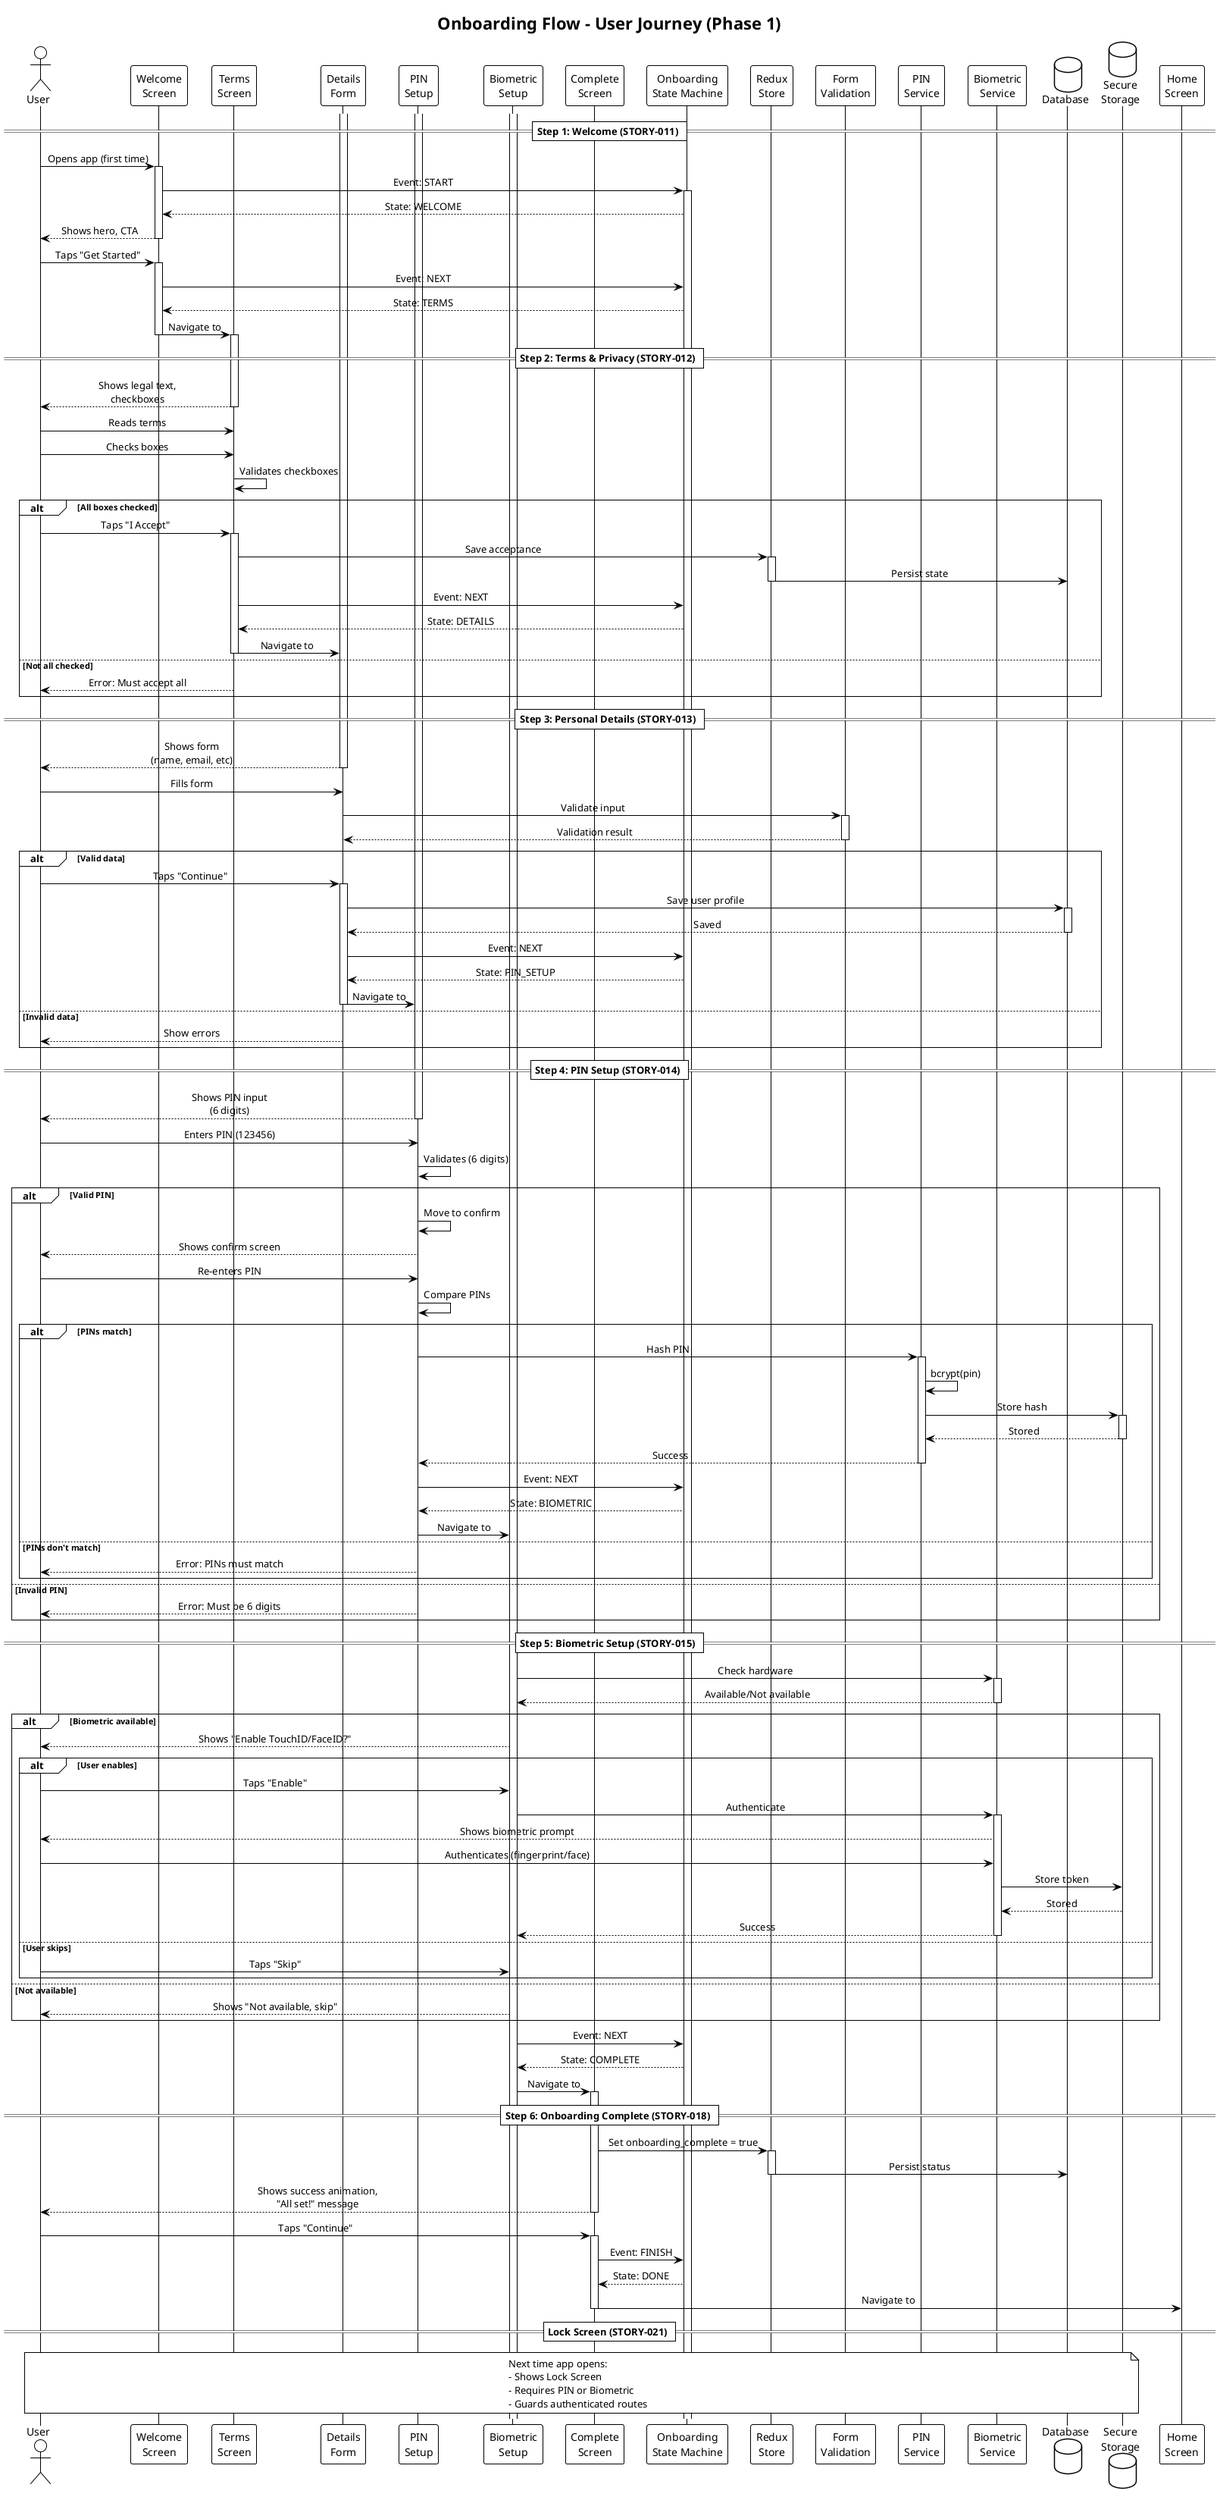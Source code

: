 @startuml Onboarding-Flow
!theme plain
skinparam sequenceMessageAlign center
skinparam responseMessageBelowArrow true

title Onboarding Flow - User Journey (Phase 1)

actor "User" as user
participant "Welcome\nScreen" as welcome
participant "Terms\nScreen" as terms
participant "Details\nForm" as details
participant "PIN\nSetup" as pin
participant "Biometric\nSetup" as bio
participant "Complete\nScreen" as complete

participant "Onboarding\nState Machine" as machine
participant "Redux\nStore" as redux
participant "Form\nValidation" as validation
participant "PIN\nService" as pin_service
participant "Biometric\nService" as bio_service

database "Database" as db
database "Secure\nStorage" as secure

== Step 1: Welcome (STORY-011) ==

user -> welcome: Opens app (first time)
activate welcome
welcome -> machine: Event: START
activate machine
machine --> welcome: State: WELCOME
welcome --> user: Shows hero, CTA
deactivate welcome

user -> welcome: Taps "Get Started"
activate welcome
welcome -> machine: Event: NEXT
machine --> welcome: State: TERMS
welcome -> terms: Navigate to
deactivate welcome

== Step 2: Terms & Privacy (STORY-012) ==

activate terms
terms --> user: Shows legal text,\ncheckboxes
deactivate terms

user -> terms: Reads terms
user -> terms: Checks boxes

terms -> terms: Validates checkboxes
alt All boxes checked
    user -> terms: Taps "I Accept"
    activate terms
    terms -> redux: Save acceptance
    activate redux
    redux -> db: Persist state
    deactivate redux
    terms -> machine: Event: NEXT
    machine --> terms: State: DETAILS
    terms -> details: Navigate to
    deactivate terms
else Not all checked
    terms --> user: Error: Must accept all
end

== Step 3: Personal Details (STORY-013) ==

activate details
details --> user: Shows form\n(name, email, etc)
deactivate details

user -> details: Fills form
details -> validation: Validate input
activate validation
validation --> details: Validation result
deactivate validation

alt Valid data
    user -> details: Taps "Continue"
    activate details
    details -> db: Save user profile
    activate db
    db --> details: Saved
    deactivate db
    details -> machine: Event: NEXT
    machine --> details: State: PIN_SETUP
    details -> pin: Navigate to
    deactivate details
else Invalid data
    details --> user: Show errors
end

== Step 4: PIN Setup (STORY-014) ==

activate pin
pin --> user: Shows PIN input\n(6 digits)
deactivate pin

user -> pin: Enters PIN (123456)
pin -> pin: Validates (6 digits)

alt Valid PIN
    pin -> pin: Move to confirm
    pin --> user: Shows confirm screen
    
    user -> pin: Re-enters PIN
    pin -> pin: Compare PINs
    
    alt PINs match
        pin -> pin_service: Hash PIN
        activate pin_service
        pin_service -> pin_service: bcrypt(pin)
        pin_service -> secure: Store hash
        activate secure
        secure --> pin_service: Stored
        deactivate secure
        pin_service --> pin: Success
        deactivate pin_service
        
        pin -> machine: Event: NEXT
        machine --> pin: State: BIOMETRIC
        pin -> bio: Navigate to
    else PINs don't match
        pin --> user: Error: PINs must match
    end
else Invalid PIN
    pin --> user: Error: Must be 6 digits
end

== Step 5: Biometric Setup (STORY-015) ==

activate bio
bio -> bio_service: Check hardware
activate bio_service
bio_service --> bio: Available/Not available
deactivate bio_service

alt Biometric available
    bio --> user: Shows "Enable TouchID/FaceID?"
    
    alt User enables
        user -> bio: Taps "Enable"
        bio -> bio_service: Authenticate
        activate bio_service
        bio_service --> user: Shows biometric prompt
        user -> bio_service: Authenticates (fingerprint/face)
        bio_service -> secure: Store token
        secure --> bio_service: Stored
        bio_service --> bio: Success
        deactivate bio_service
    else User skips
        user -> bio: Taps "Skip"
    end
else Not available
    bio --> user: Shows "Not available, skip"
end

bio -> machine: Event: NEXT
machine --> bio: State: COMPLETE
bio -> complete: Navigate to

== Step 6: Onboarding Complete (STORY-018) ==

activate complete
complete -> redux: Set onboarding_complete = true
activate redux
redux -> db: Persist status
deactivate redux

complete --> user: Shows success animation,\n"All set!" message
deactivate complete

user -> complete: Taps "Continue"
activate complete
complete -> machine: Event: FINISH
machine --> complete: State: DONE
complete -> "Home\nScreen": Navigate to
deactivate complete

== Lock Screen (STORY-021) ==

note over user, secure
  Next time app opens:
  - Shows Lock Screen
  - Requires PIN or Biometric
  - Guards authenticated routes
end note

@enduml
